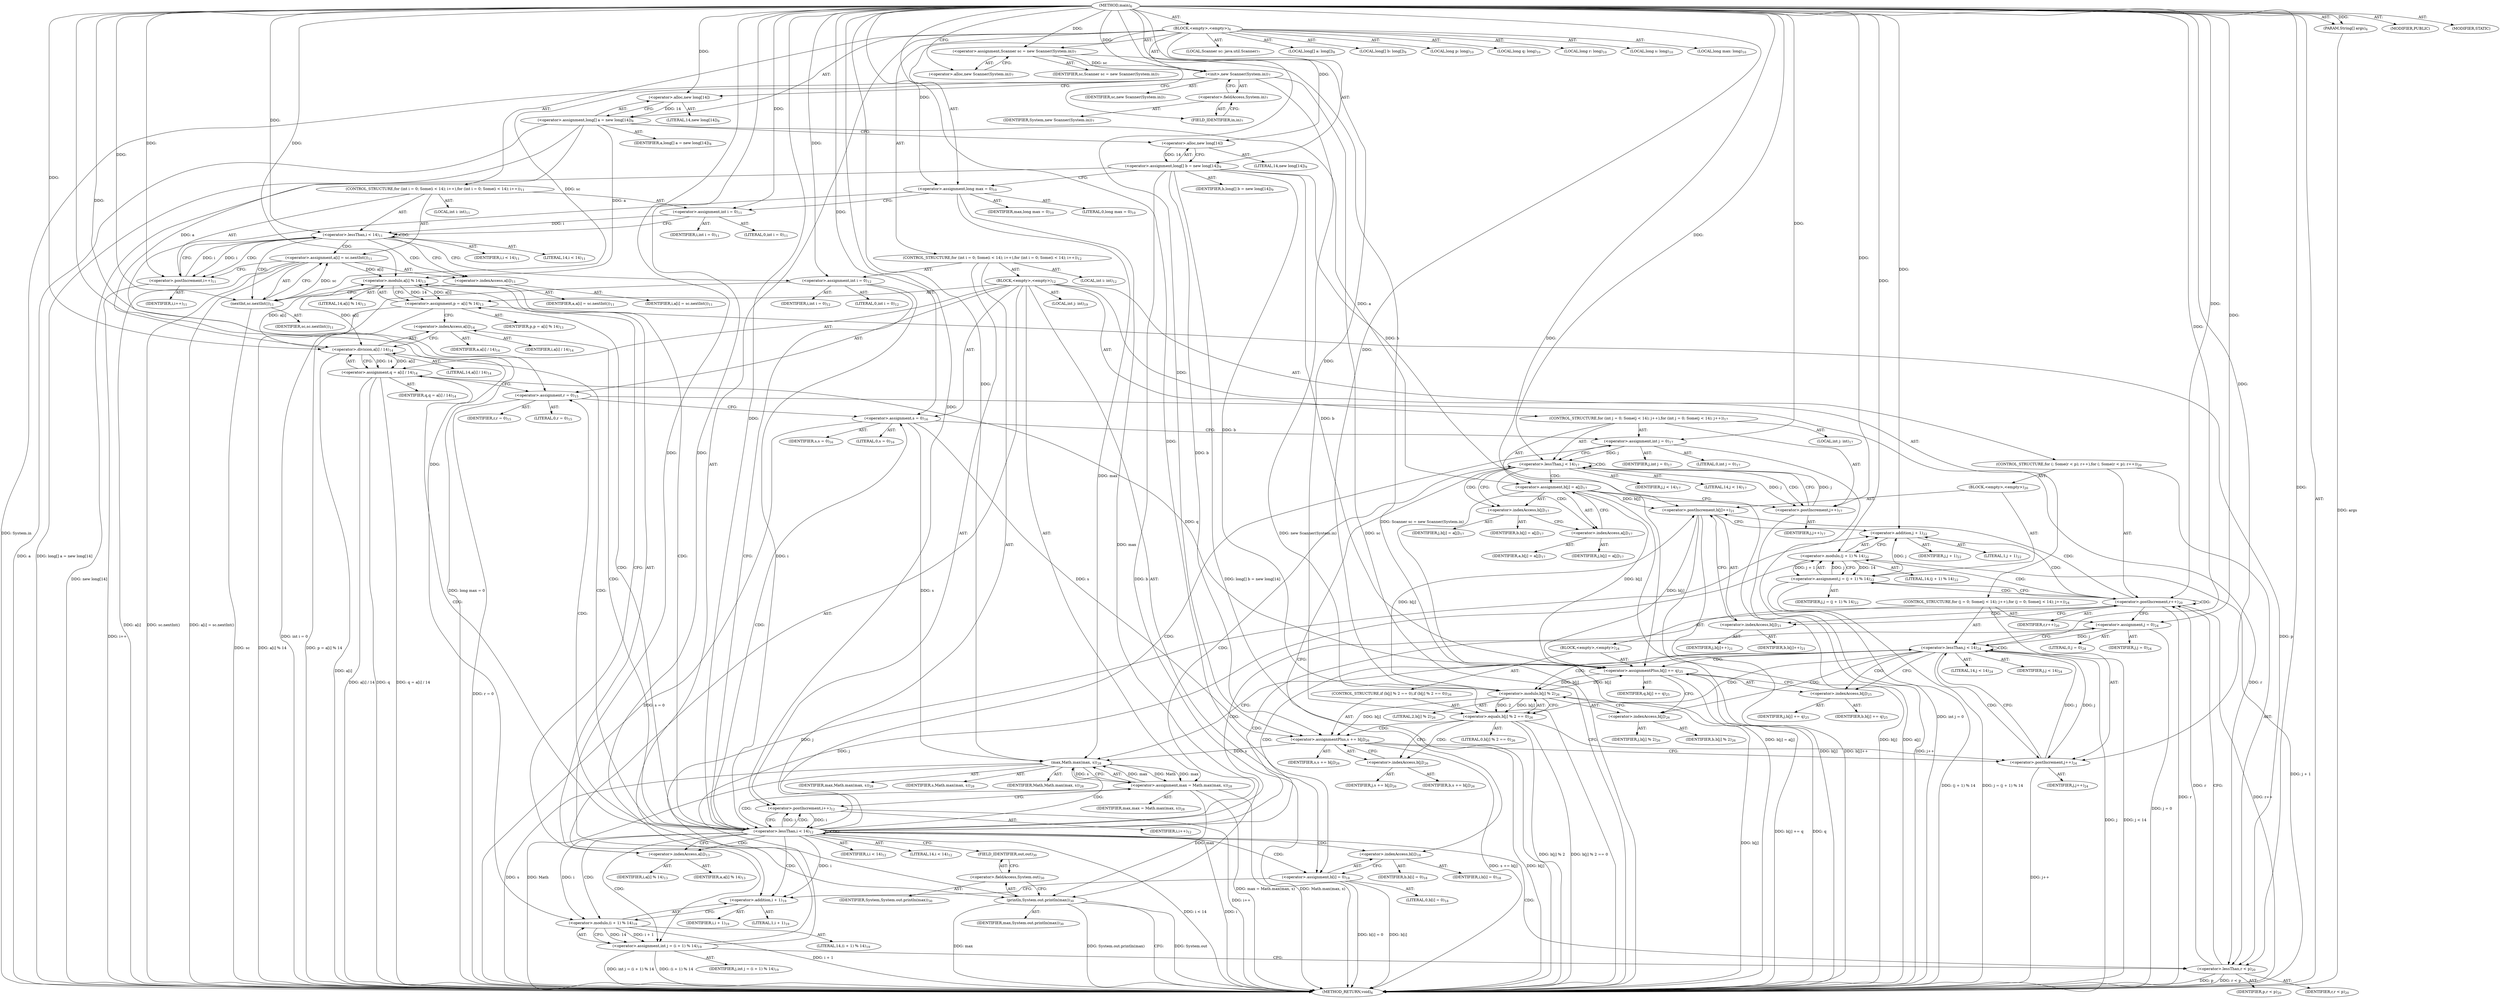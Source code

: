 digraph "main" {  
"19" [label = <(METHOD,main)<SUB>6</SUB>> ]
"20" [label = <(PARAM,String[] args)<SUB>6</SUB>> ]
"21" [label = <(BLOCK,&lt;empty&gt;,&lt;empty&gt;)<SUB>6</SUB>> ]
"4" [label = <(LOCAL,Scanner sc: java.util.Scanner)<SUB>7</SUB>> ]
"22" [label = <(&lt;operator&gt;.assignment,Scanner sc = new Scanner(System.in))<SUB>7</SUB>> ]
"23" [label = <(IDENTIFIER,sc,Scanner sc = new Scanner(System.in))<SUB>7</SUB>> ]
"24" [label = <(&lt;operator&gt;.alloc,new Scanner(System.in))<SUB>7</SUB>> ]
"25" [label = <(&lt;init&gt;,new Scanner(System.in))<SUB>7</SUB>> ]
"3" [label = <(IDENTIFIER,sc,new Scanner(System.in))<SUB>7</SUB>> ]
"26" [label = <(&lt;operator&gt;.fieldAccess,System.in)<SUB>7</SUB>> ]
"27" [label = <(IDENTIFIER,System,new Scanner(System.in))<SUB>7</SUB>> ]
"28" [label = <(FIELD_IDENTIFIER,in,in)<SUB>7</SUB>> ]
"29" [label = <(LOCAL,long[] a: long[])<SUB>8</SUB>> ]
"30" [label = <(&lt;operator&gt;.assignment,long[] a = new long[14])<SUB>8</SUB>> ]
"31" [label = <(IDENTIFIER,a,long[] a = new long[14])<SUB>8</SUB>> ]
"32" [label = <(&lt;operator&gt;.alloc,new long[14])> ]
"33" [label = <(LITERAL,14,new long[14])<SUB>8</SUB>> ]
"34" [label = <(LOCAL,long[] b: long[])<SUB>9</SUB>> ]
"35" [label = <(&lt;operator&gt;.assignment,long[] b = new long[14])<SUB>9</SUB>> ]
"36" [label = <(IDENTIFIER,b,long[] b = new long[14])<SUB>9</SUB>> ]
"37" [label = <(&lt;operator&gt;.alloc,new long[14])> ]
"38" [label = <(LITERAL,14,new long[14])<SUB>9</SUB>> ]
"39" [label = <(LOCAL,long p: long)<SUB>10</SUB>> ]
"40" [label = <(LOCAL,long q: long)<SUB>10</SUB>> ]
"41" [label = <(LOCAL,long r: long)<SUB>10</SUB>> ]
"42" [label = <(LOCAL,long s: long)<SUB>10</SUB>> ]
"43" [label = <(LOCAL,long max: long)<SUB>10</SUB>> ]
"44" [label = <(&lt;operator&gt;.assignment,long max = 0)<SUB>10</SUB>> ]
"45" [label = <(IDENTIFIER,max,long max = 0)<SUB>10</SUB>> ]
"46" [label = <(LITERAL,0,long max = 0)<SUB>10</SUB>> ]
"47" [label = <(CONTROL_STRUCTURE,for (int i = 0; Some(i &lt; 14); i++),for (int i = 0; Some(i &lt; 14); i++))<SUB>11</SUB>> ]
"48" [label = <(LOCAL,int i: int)<SUB>11</SUB>> ]
"49" [label = <(&lt;operator&gt;.assignment,int i = 0)<SUB>11</SUB>> ]
"50" [label = <(IDENTIFIER,i,int i = 0)<SUB>11</SUB>> ]
"51" [label = <(LITERAL,0,int i = 0)<SUB>11</SUB>> ]
"52" [label = <(&lt;operator&gt;.lessThan,i &lt; 14)<SUB>11</SUB>> ]
"53" [label = <(IDENTIFIER,i,i &lt; 14)<SUB>11</SUB>> ]
"54" [label = <(LITERAL,14,i &lt; 14)<SUB>11</SUB>> ]
"55" [label = <(&lt;operator&gt;.postIncrement,i++)<SUB>11</SUB>> ]
"56" [label = <(IDENTIFIER,i,i++)<SUB>11</SUB>> ]
"57" [label = <(&lt;operator&gt;.assignment,a[i] = sc.nextInt())<SUB>11</SUB>> ]
"58" [label = <(&lt;operator&gt;.indexAccess,a[i])<SUB>11</SUB>> ]
"59" [label = <(IDENTIFIER,a,a[i] = sc.nextInt())<SUB>11</SUB>> ]
"60" [label = <(IDENTIFIER,i,a[i] = sc.nextInt())<SUB>11</SUB>> ]
"61" [label = <(nextInt,sc.nextInt())<SUB>11</SUB>> ]
"62" [label = <(IDENTIFIER,sc,sc.nextInt())<SUB>11</SUB>> ]
"63" [label = <(CONTROL_STRUCTURE,for (int i = 0; Some(i &lt; 14); i++),for (int i = 0; Some(i &lt; 14); i++))<SUB>12</SUB>> ]
"64" [label = <(LOCAL,int i: int)<SUB>12</SUB>> ]
"65" [label = <(&lt;operator&gt;.assignment,int i = 0)<SUB>12</SUB>> ]
"66" [label = <(IDENTIFIER,i,int i = 0)<SUB>12</SUB>> ]
"67" [label = <(LITERAL,0,int i = 0)<SUB>12</SUB>> ]
"68" [label = <(&lt;operator&gt;.lessThan,i &lt; 14)<SUB>12</SUB>> ]
"69" [label = <(IDENTIFIER,i,i &lt; 14)<SUB>12</SUB>> ]
"70" [label = <(LITERAL,14,i &lt; 14)<SUB>12</SUB>> ]
"71" [label = <(&lt;operator&gt;.postIncrement,i++)<SUB>12</SUB>> ]
"72" [label = <(IDENTIFIER,i,i++)<SUB>12</SUB>> ]
"73" [label = <(BLOCK,&lt;empty&gt;,&lt;empty&gt;)<SUB>12</SUB>> ]
"74" [label = <(&lt;operator&gt;.assignment,p = a[i] % 14)<SUB>13</SUB>> ]
"75" [label = <(IDENTIFIER,p,p = a[i] % 14)<SUB>13</SUB>> ]
"76" [label = <(&lt;operator&gt;.modulo,a[i] % 14)<SUB>13</SUB>> ]
"77" [label = <(&lt;operator&gt;.indexAccess,a[i])<SUB>13</SUB>> ]
"78" [label = <(IDENTIFIER,a,a[i] % 14)<SUB>13</SUB>> ]
"79" [label = <(IDENTIFIER,i,a[i] % 14)<SUB>13</SUB>> ]
"80" [label = <(LITERAL,14,a[i] % 14)<SUB>13</SUB>> ]
"81" [label = <(&lt;operator&gt;.assignment,q = a[i] / 14)<SUB>14</SUB>> ]
"82" [label = <(IDENTIFIER,q,q = a[i] / 14)<SUB>14</SUB>> ]
"83" [label = <(&lt;operator&gt;.division,a[i] / 14)<SUB>14</SUB>> ]
"84" [label = <(&lt;operator&gt;.indexAccess,a[i])<SUB>14</SUB>> ]
"85" [label = <(IDENTIFIER,a,a[i] / 14)<SUB>14</SUB>> ]
"86" [label = <(IDENTIFIER,i,a[i] / 14)<SUB>14</SUB>> ]
"87" [label = <(LITERAL,14,a[i] / 14)<SUB>14</SUB>> ]
"88" [label = <(&lt;operator&gt;.assignment,r = 0)<SUB>15</SUB>> ]
"89" [label = <(IDENTIFIER,r,r = 0)<SUB>15</SUB>> ]
"90" [label = <(LITERAL,0,r = 0)<SUB>15</SUB>> ]
"91" [label = <(&lt;operator&gt;.assignment,s = 0)<SUB>16</SUB>> ]
"92" [label = <(IDENTIFIER,s,s = 0)<SUB>16</SUB>> ]
"93" [label = <(LITERAL,0,s = 0)<SUB>16</SUB>> ]
"94" [label = <(CONTROL_STRUCTURE,for (int j = 0; Some(j &lt; 14); j++),for (int j = 0; Some(j &lt; 14); j++))<SUB>17</SUB>> ]
"95" [label = <(LOCAL,int j: int)<SUB>17</SUB>> ]
"96" [label = <(&lt;operator&gt;.assignment,int j = 0)<SUB>17</SUB>> ]
"97" [label = <(IDENTIFIER,j,int j = 0)<SUB>17</SUB>> ]
"98" [label = <(LITERAL,0,int j = 0)<SUB>17</SUB>> ]
"99" [label = <(&lt;operator&gt;.lessThan,j &lt; 14)<SUB>17</SUB>> ]
"100" [label = <(IDENTIFIER,j,j &lt; 14)<SUB>17</SUB>> ]
"101" [label = <(LITERAL,14,j &lt; 14)<SUB>17</SUB>> ]
"102" [label = <(&lt;operator&gt;.postIncrement,j++)<SUB>17</SUB>> ]
"103" [label = <(IDENTIFIER,j,j++)<SUB>17</SUB>> ]
"104" [label = <(&lt;operator&gt;.assignment,b[j] = a[j])<SUB>17</SUB>> ]
"105" [label = <(&lt;operator&gt;.indexAccess,b[j])<SUB>17</SUB>> ]
"106" [label = <(IDENTIFIER,b,b[j] = a[j])<SUB>17</SUB>> ]
"107" [label = <(IDENTIFIER,j,b[j] = a[j])<SUB>17</SUB>> ]
"108" [label = <(&lt;operator&gt;.indexAccess,a[j])<SUB>17</SUB>> ]
"109" [label = <(IDENTIFIER,a,b[j] = a[j])<SUB>17</SUB>> ]
"110" [label = <(IDENTIFIER,j,b[j] = a[j])<SUB>17</SUB>> ]
"111" [label = <(&lt;operator&gt;.assignment,b[i] = 0)<SUB>18</SUB>> ]
"112" [label = <(&lt;operator&gt;.indexAccess,b[i])<SUB>18</SUB>> ]
"113" [label = <(IDENTIFIER,b,b[i] = 0)<SUB>18</SUB>> ]
"114" [label = <(IDENTIFIER,i,b[i] = 0)<SUB>18</SUB>> ]
"115" [label = <(LITERAL,0,b[i] = 0)<SUB>18</SUB>> ]
"116" [label = <(LOCAL,int j: int)<SUB>19</SUB>> ]
"117" [label = <(&lt;operator&gt;.assignment,int j = (i + 1) % 14)<SUB>19</SUB>> ]
"118" [label = <(IDENTIFIER,j,int j = (i + 1) % 14)<SUB>19</SUB>> ]
"119" [label = <(&lt;operator&gt;.modulo,(i + 1) % 14)<SUB>19</SUB>> ]
"120" [label = <(&lt;operator&gt;.addition,i + 1)<SUB>19</SUB>> ]
"121" [label = <(IDENTIFIER,i,i + 1)<SUB>19</SUB>> ]
"122" [label = <(LITERAL,1,i + 1)<SUB>19</SUB>> ]
"123" [label = <(LITERAL,14,(i + 1) % 14)<SUB>19</SUB>> ]
"124" [label = <(CONTROL_STRUCTURE,for (; Some(r &lt; p); r++),for (; Some(r &lt; p); r++))<SUB>20</SUB>> ]
"125" [label = <(&lt;operator&gt;.lessThan,r &lt; p)<SUB>20</SUB>> ]
"126" [label = <(IDENTIFIER,r,r &lt; p)<SUB>20</SUB>> ]
"127" [label = <(IDENTIFIER,p,r &lt; p)<SUB>20</SUB>> ]
"128" [label = <(&lt;operator&gt;.postIncrement,r++)<SUB>20</SUB>> ]
"129" [label = <(IDENTIFIER,r,r++)<SUB>20</SUB>> ]
"130" [label = <(BLOCK,&lt;empty&gt;,&lt;empty&gt;)<SUB>20</SUB>> ]
"131" [label = <(&lt;operator&gt;.postIncrement,b[j]++)<SUB>21</SUB>> ]
"132" [label = <(&lt;operator&gt;.indexAccess,b[j])<SUB>21</SUB>> ]
"133" [label = <(IDENTIFIER,b,b[j]++)<SUB>21</SUB>> ]
"134" [label = <(IDENTIFIER,j,b[j]++)<SUB>21</SUB>> ]
"135" [label = <(&lt;operator&gt;.assignment,j = (j + 1) % 14)<SUB>22</SUB>> ]
"136" [label = <(IDENTIFIER,j,j = (j + 1) % 14)<SUB>22</SUB>> ]
"137" [label = <(&lt;operator&gt;.modulo,(j + 1) % 14)<SUB>22</SUB>> ]
"138" [label = <(&lt;operator&gt;.addition,j + 1)<SUB>22</SUB>> ]
"139" [label = <(IDENTIFIER,j,j + 1)<SUB>22</SUB>> ]
"140" [label = <(LITERAL,1,j + 1)<SUB>22</SUB>> ]
"141" [label = <(LITERAL,14,(j + 1) % 14)<SUB>22</SUB>> ]
"142" [label = <(CONTROL_STRUCTURE,for (j = 0; Some(j &lt; 14); j++),for (j = 0; Some(j &lt; 14); j++))<SUB>24</SUB>> ]
"143" [label = <(&lt;operator&gt;.assignment,j = 0)<SUB>24</SUB>> ]
"144" [label = <(IDENTIFIER,j,j = 0)<SUB>24</SUB>> ]
"145" [label = <(LITERAL,0,j = 0)<SUB>24</SUB>> ]
"146" [label = <(&lt;operator&gt;.lessThan,j &lt; 14)<SUB>24</SUB>> ]
"147" [label = <(IDENTIFIER,j,j &lt; 14)<SUB>24</SUB>> ]
"148" [label = <(LITERAL,14,j &lt; 14)<SUB>24</SUB>> ]
"149" [label = <(&lt;operator&gt;.postIncrement,j++)<SUB>24</SUB>> ]
"150" [label = <(IDENTIFIER,j,j++)<SUB>24</SUB>> ]
"151" [label = <(BLOCK,&lt;empty&gt;,&lt;empty&gt;)<SUB>24</SUB>> ]
"152" [label = <(&lt;operator&gt;.assignmentPlus,b[j] += q)<SUB>25</SUB>> ]
"153" [label = <(&lt;operator&gt;.indexAccess,b[j])<SUB>25</SUB>> ]
"154" [label = <(IDENTIFIER,b,b[j] += q)<SUB>25</SUB>> ]
"155" [label = <(IDENTIFIER,j,b[j] += q)<SUB>25</SUB>> ]
"156" [label = <(IDENTIFIER,q,b[j] += q)<SUB>25</SUB>> ]
"157" [label = <(CONTROL_STRUCTURE,if (b[j] % 2 == 0),if (b[j] % 2 == 0))<SUB>26</SUB>> ]
"158" [label = <(&lt;operator&gt;.equals,b[j] % 2 == 0)<SUB>26</SUB>> ]
"159" [label = <(&lt;operator&gt;.modulo,b[j] % 2)<SUB>26</SUB>> ]
"160" [label = <(&lt;operator&gt;.indexAccess,b[j])<SUB>26</SUB>> ]
"161" [label = <(IDENTIFIER,b,b[j] % 2)<SUB>26</SUB>> ]
"162" [label = <(IDENTIFIER,j,b[j] % 2)<SUB>26</SUB>> ]
"163" [label = <(LITERAL,2,b[j] % 2)<SUB>26</SUB>> ]
"164" [label = <(LITERAL,0,b[j] % 2 == 0)<SUB>26</SUB>> ]
"165" [label = <(&lt;operator&gt;.assignmentPlus,s += b[j])<SUB>26</SUB>> ]
"166" [label = <(IDENTIFIER,s,s += b[j])<SUB>26</SUB>> ]
"167" [label = <(&lt;operator&gt;.indexAccess,b[j])<SUB>26</SUB>> ]
"168" [label = <(IDENTIFIER,b,s += b[j])<SUB>26</SUB>> ]
"169" [label = <(IDENTIFIER,j,s += b[j])<SUB>26</SUB>> ]
"170" [label = <(&lt;operator&gt;.assignment,max = Math.max(max, s))<SUB>28</SUB>> ]
"171" [label = <(IDENTIFIER,max,max = Math.max(max, s))<SUB>28</SUB>> ]
"172" [label = <(max,Math.max(max, s))<SUB>28</SUB>> ]
"173" [label = <(IDENTIFIER,Math,Math.max(max, s))<SUB>28</SUB>> ]
"174" [label = <(IDENTIFIER,max,Math.max(max, s))<SUB>28</SUB>> ]
"175" [label = <(IDENTIFIER,s,Math.max(max, s))<SUB>28</SUB>> ]
"176" [label = <(println,System.out.println(max))<SUB>30</SUB>> ]
"177" [label = <(&lt;operator&gt;.fieldAccess,System.out)<SUB>30</SUB>> ]
"178" [label = <(IDENTIFIER,System,System.out.println(max))<SUB>30</SUB>> ]
"179" [label = <(FIELD_IDENTIFIER,out,out)<SUB>30</SUB>> ]
"180" [label = <(IDENTIFIER,max,System.out.println(max))<SUB>30</SUB>> ]
"181" [label = <(MODIFIER,PUBLIC)> ]
"182" [label = <(MODIFIER,STATIC)> ]
"183" [label = <(METHOD_RETURN,void)<SUB>6</SUB>> ]
  "19" -> "20"  [ label = "AST: "] 
  "19" -> "21"  [ label = "AST: "] 
  "19" -> "181"  [ label = "AST: "] 
  "19" -> "182"  [ label = "AST: "] 
  "19" -> "183"  [ label = "AST: "] 
  "21" -> "4"  [ label = "AST: "] 
  "21" -> "22"  [ label = "AST: "] 
  "21" -> "25"  [ label = "AST: "] 
  "21" -> "29"  [ label = "AST: "] 
  "21" -> "30"  [ label = "AST: "] 
  "21" -> "34"  [ label = "AST: "] 
  "21" -> "35"  [ label = "AST: "] 
  "21" -> "39"  [ label = "AST: "] 
  "21" -> "40"  [ label = "AST: "] 
  "21" -> "41"  [ label = "AST: "] 
  "21" -> "42"  [ label = "AST: "] 
  "21" -> "43"  [ label = "AST: "] 
  "21" -> "44"  [ label = "AST: "] 
  "21" -> "47"  [ label = "AST: "] 
  "21" -> "63"  [ label = "AST: "] 
  "21" -> "176"  [ label = "AST: "] 
  "22" -> "23"  [ label = "AST: "] 
  "22" -> "24"  [ label = "AST: "] 
  "25" -> "3"  [ label = "AST: "] 
  "25" -> "26"  [ label = "AST: "] 
  "26" -> "27"  [ label = "AST: "] 
  "26" -> "28"  [ label = "AST: "] 
  "30" -> "31"  [ label = "AST: "] 
  "30" -> "32"  [ label = "AST: "] 
  "32" -> "33"  [ label = "AST: "] 
  "35" -> "36"  [ label = "AST: "] 
  "35" -> "37"  [ label = "AST: "] 
  "37" -> "38"  [ label = "AST: "] 
  "44" -> "45"  [ label = "AST: "] 
  "44" -> "46"  [ label = "AST: "] 
  "47" -> "48"  [ label = "AST: "] 
  "47" -> "49"  [ label = "AST: "] 
  "47" -> "52"  [ label = "AST: "] 
  "47" -> "55"  [ label = "AST: "] 
  "47" -> "57"  [ label = "AST: "] 
  "49" -> "50"  [ label = "AST: "] 
  "49" -> "51"  [ label = "AST: "] 
  "52" -> "53"  [ label = "AST: "] 
  "52" -> "54"  [ label = "AST: "] 
  "55" -> "56"  [ label = "AST: "] 
  "57" -> "58"  [ label = "AST: "] 
  "57" -> "61"  [ label = "AST: "] 
  "58" -> "59"  [ label = "AST: "] 
  "58" -> "60"  [ label = "AST: "] 
  "61" -> "62"  [ label = "AST: "] 
  "63" -> "64"  [ label = "AST: "] 
  "63" -> "65"  [ label = "AST: "] 
  "63" -> "68"  [ label = "AST: "] 
  "63" -> "71"  [ label = "AST: "] 
  "63" -> "73"  [ label = "AST: "] 
  "65" -> "66"  [ label = "AST: "] 
  "65" -> "67"  [ label = "AST: "] 
  "68" -> "69"  [ label = "AST: "] 
  "68" -> "70"  [ label = "AST: "] 
  "71" -> "72"  [ label = "AST: "] 
  "73" -> "74"  [ label = "AST: "] 
  "73" -> "81"  [ label = "AST: "] 
  "73" -> "88"  [ label = "AST: "] 
  "73" -> "91"  [ label = "AST: "] 
  "73" -> "94"  [ label = "AST: "] 
  "73" -> "111"  [ label = "AST: "] 
  "73" -> "116"  [ label = "AST: "] 
  "73" -> "117"  [ label = "AST: "] 
  "73" -> "124"  [ label = "AST: "] 
  "73" -> "142"  [ label = "AST: "] 
  "73" -> "170"  [ label = "AST: "] 
  "74" -> "75"  [ label = "AST: "] 
  "74" -> "76"  [ label = "AST: "] 
  "76" -> "77"  [ label = "AST: "] 
  "76" -> "80"  [ label = "AST: "] 
  "77" -> "78"  [ label = "AST: "] 
  "77" -> "79"  [ label = "AST: "] 
  "81" -> "82"  [ label = "AST: "] 
  "81" -> "83"  [ label = "AST: "] 
  "83" -> "84"  [ label = "AST: "] 
  "83" -> "87"  [ label = "AST: "] 
  "84" -> "85"  [ label = "AST: "] 
  "84" -> "86"  [ label = "AST: "] 
  "88" -> "89"  [ label = "AST: "] 
  "88" -> "90"  [ label = "AST: "] 
  "91" -> "92"  [ label = "AST: "] 
  "91" -> "93"  [ label = "AST: "] 
  "94" -> "95"  [ label = "AST: "] 
  "94" -> "96"  [ label = "AST: "] 
  "94" -> "99"  [ label = "AST: "] 
  "94" -> "102"  [ label = "AST: "] 
  "94" -> "104"  [ label = "AST: "] 
  "96" -> "97"  [ label = "AST: "] 
  "96" -> "98"  [ label = "AST: "] 
  "99" -> "100"  [ label = "AST: "] 
  "99" -> "101"  [ label = "AST: "] 
  "102" -> "103"  [ label = "AST: "] 
  "104" -> "105"  [ label = "AST: "] 
  "104" -> "108"  [ label = "AST: "] 
  "105" -> "106"  [ label = "AST: "] 
  "105" -> "107"  [ label = "AST: "] 
  "108" -> "109"  [ label = "AST: "] 
  "108" -> "110"  [ label = "AST: "] 
  "111" -> "112"  [ label = "AST: "] 
  "111" -> "115"  [ label = "AST: "] 
  "112" -> "113"  [ label = "AST: "] 
  "112" -> "114"  [ label = "AST: "] 
  "117" -> "118"  [ label = "AST: "] 
  "117" -> "119"  [ label = "AST: "] 
  "119" -> "120"  [ label = "AST: "] 
  "119" -> "123"  [ label = "AST: "] 
  "120" -> "121"  [ label = "AST: "] 
  "120" -> "122"  [ label = "AST: "] 
  "124" -> "125"  [ label = "AST: "] 
  "124" -> "128"  [ label = "AST: "] 
  "124" -> "130"  [ label = "AST: "] 
  "125" -> "126"  [ label = "AST: "] 
  "125" -> "127"  [ label = "AST: "] 
  "128" -> "129"  [ label = "AST: "] 
  "130" -> "131"  [ label = "AST: "] 
  "130" -> "135"  [ label = "AST: "] 
  "131" -> "132"  [ label = "AST: "] 
  "132" -> "133"  [ label = "AST: "] 
  "132" -> "134"  [ label = "AST: "] 
  "135" -> "136"  [ label = "AST: "] 
  "135" -> "137"  [ label = "AST: "] 
  "137" -> "138"  [ label = "AST: "] 
  "137" -> "141"  [ label = "AST: "] 
  "138" -> "139"  [ label = "AST: "] 
  "138" -> "140"  [ label = "AST: "] 
  "142" -> "143"  [ label = "AST: "] 
  "142" -> "146"  [ label = "AST: "] 
  "142" -> "149"  [ label = "AST: "] 
  "142" -> "151"  [ label = "AST: "] 
  "143" -> "144"  [ label = "AST: "] 
  "143" -> "145"  [ label = "AST: "] 
  "146" -> "147"  [ label = "AST: "] 
  "146" -> "148"  [ label = "AST: "] 
  "149" -> "150"  [ label = "AST: "] 
  "151" -> "152"  [ label = "AST: "] 
  "151" -> "157"  [ label = "AST: "] 
  "152" -> "153"  [ label = "AST: "] 
  "152" -> "156"  [ label = "AST: "] 
  "153" -> "154"  [ label = "AST: "] 
  "153" -> "155"  [ label = "AST: "] 
  "157" -> "158"  [ label = "AST: "] 
  "157" -> "165"  [ label = "AST: "] 
  "158" -> "159"  [ label = "AST: "] 
  "158" -> "164"  [ label = "AST: "] 
  "159" -> "160"  [ label = "AST: "] 
  "159" -> "163"  [ label = "AST: "] 
  "160" -> "161"  [ label = "AST: "] 
  "160" -> "162"  [ label = "AST: "] 
  "165" -> "166"  [ label = "AST: "] 
  "165" -> "167"  [ label = "AST: "] 
  "167" -> "168"  [ label = "AST: "] 
  "167" -> "169"  [ label = "AST: "] 
  "170" -> "171"  [ label = "AST: "] 
  "170" -> "172"  [ label = "AST: "] 
  "172" -> "173"  [ label = "AST: "] 
  "172" -> "174"  [ label = "AST: "] 
  "172" -> "175"  [ label = "AST: "] 
  "176" -> "177"  [ label = "AST: "] 
  "176" -> "180"  [ label = "AST: "] 
  "177" -> "178"  [ label = "AST: "] 
  "177" -> "179"  [ label = "AST: "] 
  "22" -> "28"  [ label = "CFG: "] 
  "25" -> "32"  [ label = "CFG: "] 
  "30" -> "37"  [ label = "CFG: "] 
  "35" -> "44"  [ label = "CFG: "] 
  "44" -> "49"  [ label = "CFG: "] 
  "176" -> "183"  [ label = "CFG: "] 
  "24" -> "22"  [ label = "CFG: "] 
  "26" -> "25"  [ label = "CFG: "] 
  "32" -> "30"  [ label = "CFG: "] 
  "37" -> "35"  [ label = "CFG: "] 
  "49" -> "52"  [ label = "CFG: "] 
  "52" -> "58"  [ label = "CFG: "] 
  "52" -> "65"  [ label = "CFG: "] 
  "55" -> "52"  [ label = "CFG: "] 
  "57" -> "55"  [ label = "CFG: "] 
  "65" -> "68"  [ label = "CFG: "] 
  "68" -> "77"  [ label = "CFG: "] 
  "68" -> "179"  [ label = "CFG: "] 
  "71" -> "68"  [ label = "CFG: "] 
  "177" -> "176"  [ label = "CFG: "] 
  "28" -> "26"  [ label = "CFG: "] 
  "58" -> "61"  [ label = "CFG: "] 
  "61" -> "57"  [ label = "CFG: "] 
  "74" -> "84"  [ label = "CFG: "] 
  "81" -> "88"  [ label = "CFG: "] 
  "88" -> "91"  [ label = "CFG: "] 
  "91" -> "96"  [ label = "CFG: "] 
  "111" -> "120"  [ label = "CFG: "] 
  "117" -> "125"  [ label = "CFG: "] 
  "170" -> "71"  [ label = "CFG: "] 
  "179" -> "177"  [ label = "CFG: "] 
  "76" -> "74"  [ label = "CFG: "] 
  "83" -> "81"  [ label = "CFG: "] 
  "96" -> "99"  [ label = "CFG: "] 
  "99" -> "105"  [ label = "CFG: "] 
  "99" -> "112"  [ label = "CFG: "] 
  "102" -> "99"  [ label = "CFG: "] 
  "104" -> "102"  [ label = "CFG: "] 
  "112" -> "111"  [ label = "CFG: "] 
  "119" -> "117"  [ label = "CFG: "] 
  "125" -> "128"  [ label = "CFG: "] 
  "128" -> "132"  [ label = "CFG: "] 
  "128" -> "143"  [ label = "CFG: "] 
  "143" -> "146"  [ label = "CFG: "] 
  "146" -> "153"  [ label = "CFG: "] 
  "146" -> "172"  [ label = "CFG: "] 
  "149" -> "146"  [ label = "CFG: "] 
  "172" -> "170"  [ label = "CFG: "] 
  "77" -> "76"  [ label = "CFG: "] 
  "84" -> "83"  [ label = "CFG: "] 
  "105" -> "108"  [ label = "CFG: "] 
  "108" -> "104"  [ label = "CFG: "] 
  "120" -> "119"  [ label = "CFG: "] 
  "131" -> "138"  [ label = "CFG: "] 
  "135" -> "128"  [ label = "CFG: "] 
  "152" -> "160"  [ label = "CFG: "] 
  "132" -> "131"  [ label = "CFG: "] 
  "137" -> "135"  [ label = "CFG: "] 
  "153" -> "152"  [ label = "CFG: "] 
  "158" -> "167"  [ label = "CFG: "] 
  "158" -> "149"  [ label = "CFG: "] 
  "165" -> "149"  [ label = "CFG: "] 
  "138" -> "137"  [ label = "CFG: "] 
  "159" -> "158"  [ label = "CFG: "] 
  "167" -> "165"  [ label = "CFG: "] 
  "160" -> "159"  [ label = "CFG: "] 
  "19" -> "24"  [ label = "CFG: "] 
  "20" -> "183"  [ label = "DDG: args"] 
  "22" -> "183"  [ label = "DDG: Scanner sc = new Scanner(System.in)"] 
  "25" -> "183"  [ label = "DDG: sc"] 
  "25" -> "183"  [ label = "DDG: System.in"] 
  "25" -> "183"  [ label = "DDG: new Scanner(System.in)"] 
  "30" -> "183"  [ label = "DDG: a"] 
  "30" -> "183"  [ label = "DDG: long[] a = new long[14]"] 
  "35" -> "183"  [ label = "DDG: b"] 
  "35" -> "183"  [ label = "DDG: new long[14]"] 
  "35" -> "183"  [ label = "DDG: long[] b = new long[14]"] 
  "44" -> "183"  [ label = "DDG: long max = 0"] 
  "65" -> "183"  [ label = "DDG: int i = 0"] 
  "68" -> "183"  [ label = "DDG: i"] 
  "68" -> "183"  [ label = "DDG: i &lt; 14"] 
  "176" -> "183"  [ label = "DDG: System.out"] 
  "176" -> "183"  [ label = "DDG: max"] 
  "176" -> "183"  [ label = "DDG: System.out.println(max)"] 
  "74" -> "183"  [ label = "DDG: a[i] % 14"] 
  "74" -> "183"  [ label = "DDG: p = a[i] % 14"] 
  "81" -> "183"  [ label = "DDG: q"] 
  "83" -> "183"  [ label = "DDG: a[i]"] 
  "81" -> "183"  [ label = "DDG: a[i] / 14"] 
  "81" -> "183"  [ label = "DDG: q = a[i] / 14"] 
  "88" -> "183"  [ label = "DDG: r = 0"] 
  "91" -> "183"  [ label = "DDG: s = 0"] 
  "96" -> "183"  [ label = "DDG: int j = 0"] 
  "111" -> "183"  [ label = "DDG: b[i]"] 
  "111" -> "183"  [ label = "DDG: b[i] = 0"] 
  "119" -> "183"  [ label = "DDG: i + 1"] 
  "117" -> "183"  [ label = "DDG: (i + 1) % 14"] 
  "117" -> "183"  [ label = "DDG: int j = (i + 1) % 14"] 
  "125" -> "183"  [ label = "DDG: p"] 
  "125" -> "183"  [ label = "DDG: r &lt; p"] 
  "128" -> "183"  [ label = "DDG: r"] 
  "128" -> "183"  [ label = "DDG: r++"] 
  "143" -> "183"  [ label = "DDG: j = 0"] 
  "146" -> "183"  [ label = "DDG: j"] 
  "146" -> "183"  [ label = "DDG: j &lt; 14"] 
  "172" -> "183"  [ label = "DDG: s"] 
  "170" -> "183"  [ label = "DDG: Math.max(max, s)"] 
  "170" -> "183"  [ label = "DDG: max = Math.max(max, s)"] 
  "71" -> "183"  [ label = "DDG: i++"] 
  "152" -> "183"  [ label = "DDG: q"] 
  "152" -> "183"  [ label = "DDG: b[j] += q"] 
  "159" -> "183"  [ label = "DDG: b[j]"] 
  "158" -> "183"  [ label = "DDG: b[j] % 2"] 
  "158" -> "183"  [ label = "DDG: b[j] % 2 == 0"] 
  "165" -> "183"  [ label = "DDG: b[j]"] 
  "165" -> "183"  [ label = "DDG: s += b[j]"] 
  "149" -> "183"  [ label = "DDG: j++"] 
  "131" -> "183"  [ label = "DDG: b[j]"] 
  "131" -> "183"  [ label = "DDG: b[j]++"] 
  "137" -> "183"  [ label = "DDG: j + 1"] 
  "135" -> "183"  [ label = "DDG: (j + 1) % 14"] 
  "135" -> "183"  [ label = "DDG: j = (j + 1) % 14"] 
  "104" -> "183"  [ label = "DDG: b[j]"] 
  "104" -> "183"  [ label = "DDG: a[j]"] 
  "104" -> "183"  [ label = "DDG: b[j] = a[j]"] 
  "102" -> "183"  [ label = "DDG: j++"] 
  "57" -> "183"  [ label = "DDG: a[i]"] 
  "61" -> "183"  [ label = "DDG: sc"] 
  "57" -> "183"  [ label = "DDG: sc.nextInt()"] 
  "57" -> "183"  [ label = "DDG: a[i] = sc.nextInt()"] 
  "55" -> "183"  [ label = "DDG: i++"] 
  "172" -> "183"  [ label = "DDG: Math"] 
  "19" -> "20"  [ label = "DDG: "] 
  "19" -> "22"  [ label = "DDG: "] 
  "32" -> "30"  [ label = "DDG: 14"] 
  "37" -> "35"  [ label = "DDG: 14"] 
  "19" -> "44"  [ label = "DDG: "] 
  "22" -> "25"  [ label = "DDG: sc"] 
  "19" -> "25"  [ label = "DDG: "] 
  "19" -> "49"  [ label = "DDG: "] 
  "61" -> "57"  [ label = "DDG: sc"] 
  "19" -> "65"  [ label = "DDG: "] 
  "44" -> "176"  [ label = "DDG: max"] 
  "170" -> "176"  [ label = "DDG: max"] 
  "19" -> "176"  [ label = "DDG: "] 
  "19" -> "32"  [ label = "DDG: "] 
  "19" -> "37"  [ label = "DDG: "] 
  "49" -> "52"  [ label = "DDG: i"] 
  "55" -> "52"  [ label = "DDG: i"] 
  "19" -> "52"  [ label = "DDG: "] 
  "52" -> "55"  [ label = "DDG: i"] 
  "19" -> "55"  [ label = "DDG: "] 
  "65" -> "68"  [ label = "DDG: i"] 
  "71" -> "68"  [ label = "DDG: i"] 
  "19" -> "68"  [ label = "DDG: "] 
  "19" -> "71"  [ label = "DDG: "] 
  "68" -> "71"  [ label = "DDG: i"] 
  "76" -> "74"  [ label = "DDG: a[i]"] 
  "76" -> "74"  [ label = "DDG: 14"] 
  "83" -> "81"  [ label = "DDG: a[i]"] 
  "83" -> "81"  [ label = "DDG: 14"] 
  "19" -> "88"  [ label = "DDG: "] 
  "19" -> "91"  [ label = "DDG: "] 
  "19" -> "111"  [ label = "DDG: "] 
  "119" -> "117"  [ label = "DDG: i + 1"] 
  "119" -> "117"  [ label = "DDG: 14"] 
  "172" -> "170"  [ label = "DDG: Math"] 
  "172" -> "170"  [ label = "DDG: max"] 
  "172" -> "170"  [ label = "DDG: s"] 
  "25" -> "61"  [ label = "DDG: sc"] 
  "19" -> "61"  [ label = "DDG: "] 
  "19" -> "96"  [ label = "DDG: "] 
  "30" -> "104"  [ label = "DDG: a"] 
  "19" -> "143"  [ label = "DDG: "] 
  "30" -> "76"  [ label = "DDG: a"] 
  "83" -> "76"  [ label = "DDG: a[i]"] 
  "57" -> "76"  [ label = "DDG: a[i]"] 
  "19" -> "76"  [ label = "DDG: "] 
  "30" -> "83"  [ label = "DDG: a"] 
  "76" -> "83"  [ label = "DDG: a[i]"] 
  "19" -> "83"  [ label = "DDG: "] 
  "96" -> "99"  [ label = "DDG: j"] 
  "102" -> "99"  [ label = "DDG: j"] 
  "19" -> "99"  [ label = "DDG: "] 
  "99" -> "102"  [ label = "DDG: j"] 
  "19" -> "102"  [ label = "DDG: "] 
  "68" -> "119"  [ label = "DDG: i"] 
  "19" -> "119"  [ label = "DDG: "] 
  "88" -> "125"  [ label = "DDG: r"] 
  "19" -> "125"  [ label = "DDG: "] 
  "74" -> "125"  [ label = "DDG: p"] 
  "125" -> "128"  [ label = "DDG: r"] 
  "19" -> "128"  [ label = "DDG: "] 
  "137" -> "135"  [ label = "DDG: j + 1"] 
  "137" -> "135"  [ label = "DDG: 14"] 
  "143" -> "146"  [ label = "DDG: j"] 
  "149" -> "146"  [ label = "DDG: j"] 
  "19" -> "146"  [ label = "DDG: "] 
  "146" -> "149"  [ label = "DDG: j"] 
  "19" -> "149"  [ label = "DDG: "] 
  "81" -> "152"  [ label = "DDG: q"] 
  "19" -> "152"  [ label = "DDG: "] 
  "19" -> "172"  [ label = "DDG: "] 
  "44" -> "172"  [ label = "DDG: max"] 
  "170" -> "172"  [ label = "DDG: max"] 
  "91" -> "172"  [ label = "DDG: s"] 
  "165" -> "172"  [ label = "DDG: s"] 
  "68" -> "120"  [ label = "DDG: i"] 
  "19" -> "120"  [ label = "DDG: "] 
  "35" -> "131"  [ label = "DDG: b"] 
  "159" -> "131"  [ label = "DDG: b[j]"] 
  "104" -> "131"  [ label = "DDG: b[j]"] 
  "35" -> "152"  [ label = "DDG: b"] 
  "159" -> "152"  [ label = "DDG: b[j]"] 
  "131" -> "152"  [ label = "DDG: b[j]"] 
  "104" -> "152"  [ label = "DDG: b[j]"] 
  "35" -> "165"  [ label = "DDG: b"] 
  "159" -> "165"  [ label = "DDG: b[j]"] 
  "117" -> "137"  [ label = "DDG: j"] 
  "135" -> "137"  [ label = "DDG: j"] 
  "19" -> "137"  [ label = "DDG: "] 
  "159" -> "158"  [ label = "DDG: b[j]"] 
  "159" -> "158"  [ label = "DDG: 2"] 
  "19" -> "158"  [ label = "DDG: "] 
  "91" -> "165"  [ label = "DDG: s"] 
  "19" -> "165"  [ label = "DDG: "] 
  "117" -> "138"  [ label = "DDG: j"] 
  "135" -> "138"  [ label = "DDG: j"] 
  "19" -> "138"  [ label = "DDG: "] 
  "35" -> "159"  [ label = "DDG: b"] 
  "152" -> "159"  [ label = "DDG: b[j]"] 
  "19" -> "159"  [ label = "DDG: "] 
  "52" -> "57"  [ label = "CDG: "] 
  "52" -> "52"  [ label = "CDG: "] 
  "52" -> "58"  [ label = "CDG: "] 
  "52" -> "61"  [ label = "CDG: "] 
  "52" -> "55"  [ label = "CDG: "] 
  "68" -> "68"  [ label = "CDG: "] 
  "68" -> "96"  [ label = "CDG: "] 
  "68" -> "77"  [ label = "CDG: "] 
  "68" -> "120"  [ label = "CDG: "] 
  "68" -> "146"  [ label = "CDG: "] 
  "68" -> "128"  [ label = "CDG: "] 
  "68" -> "81"  [ label = "CDG: "] 
  "68" -> "84"  [ label = "CDG: "] 
  "68" -> "74"  [ label = "CDG: "] 
  "68" -> "119"  [ label = "CDG: "] 
  "68" -> "170"  [ label = "CDG: "] 
  "68" -> "76"  [ label = "CDG: "] 
  "68" -> "91"  [ label = "CDG: "] 
  "68" -> "112"  [ label = "CDG: "] 
  "68" -> "88"  [ label = "CDG: "] 
  "68" -> "111"  [ label = "CDG: "] 
  "68" -> "99"  [ label = "CDG: "] 
  "68" -> "143"  [ label = "CDG: "] 
  "68" -> "83"  [ label = "CDG: "] 
  "68" -> "71"  [ label = "CDG: "] 
  "68" -> "117"  [ label = "CDG: "] 
  "68" -> "125"  [ label = "CDG: "] 
  "68" -> "172"  [ label = "CDG: "] 
  "99" -> "102"  [ label = "CDG: "] 
  "99" -> "104"  [ label = "CDG: "] 
  "99" -> "108"  [ label = "CDG: "] 
  "99" -> "99"  [ label = "CDG: "] 
  "99" -> "105"  [ label = "CDG: "] 
  "128" -> "128"  [ label = "CDG: "] 
  "128" -> "131"  [ label = "CDG: "] 
  "128" -> "132"  [ label = "CDG: "] 
  "128" -> "138"  [ label = "CDG: "] 
  "128" -> "137"  [ label = "CDG: "] 
  "128" -> "135"  [ label = "CDG: "] 
  "146" -> "146"  [ label = "CDG: "] 
  "146" -> "149"  [ label = "CDG: "] 
  "146" -> "153"  [ label = "CDG: "] 
  "146" -> "152"  [ label = "CDG: "] 
  "146" -> "158"  [ label = "CDG: "] 
  "146" -> "160"  [ label = "CDG: "] 
  "146" -> "159"  [ label = "CDG: "] 
  "158" -> "167"  [ label = "CDG: "] 
  "158" -> "165"  [ label = "CDG: "] 
}
